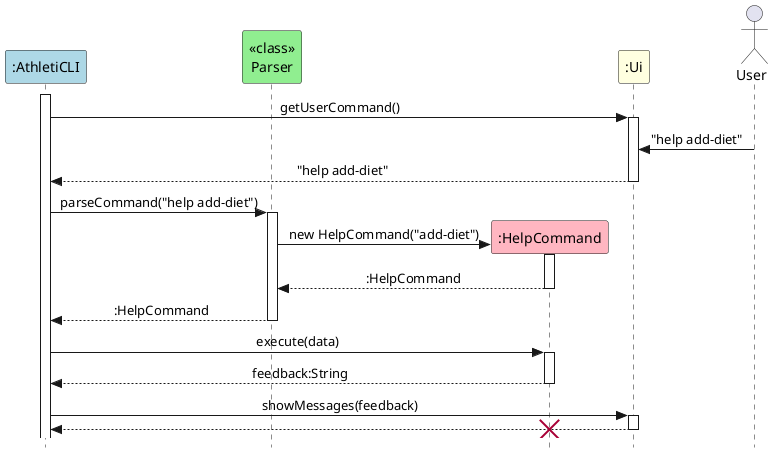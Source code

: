 @startuml
'https://plantuml.com/sequence-diagram
skinparam Style strictuml
skinparam SequenceMessageAlignment center
participant ":AthletiCLI" as AthletiCLI #lightblue
participant "<<class>>\nParser" as Parser #lightgreen
participant ":HelpCommand" as HelpCommand #lightpink
participant ":Ui" as Ui #lightyellow
actor User as User


'autonumber
AthletiCLI++
AthletiCLI -> Ui++ : getUserCommand()
User -> Ui : "help add-diet"
Ui --> AthletiCLI-- : "help add-diet"
AthletiCLI -> Parser++ : parseCommand("help add-diet")
create HelpCommand
Parser -> HelpCommand++ : new HelpCommand("add-diet")
HelpCommand --> Parser-- : :HelpCommand
Parser --> AthletiCLI-- : :HelpCommand
AthletiCLI -> HelpCommand++ : execute(data)
HelpCommand --> AthletiCLI-- : feedback:String
AthletiCLI -> Ui++ : showMessages(feedback)
Ui --> AthletiCLI--

destroy HelpCommand

@enduml